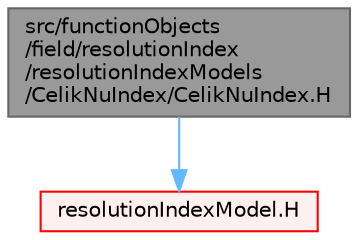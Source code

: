 digraph "src/functionObjects/field/resolutionIndex/resolutionIndexModels/CelikNuIndex/CelikNuIndex.H"
{
 // LATEX_PDF_SIZE
  bgcolor="transparent";
  edge [fontname=Helvetica,fontsize=10,labelfontname=Helvetica,labelfontsize=10];
  node [fontname=Helvetica,fontsize=10,shape=box,height=0.2,width=0.4];
  Node1 [id="Node000001",label="src/functionObjects\l/field/resolutionIndex\l/resolutionIndexModels\l/CelikNuIndex/CelikNuIndex.H",height=0.2,width=0.4,color="gray40", fillcolor="grey60", style="filled", fontcolor="black",tooltip=" "];
  Node1 -> Node2 [id="edge1_Node000001_Node000002",color="steelblue1",style="solid",tooltip=" "];
  Node2 [id="Node000002",label="resolutionIndexModel.H",height=0.2,width=0.4,color="red", fillcolor="#FFF0F0", style="filled",URL="$resolutionIndexModel_8H.html",tooltip=" "];
}
